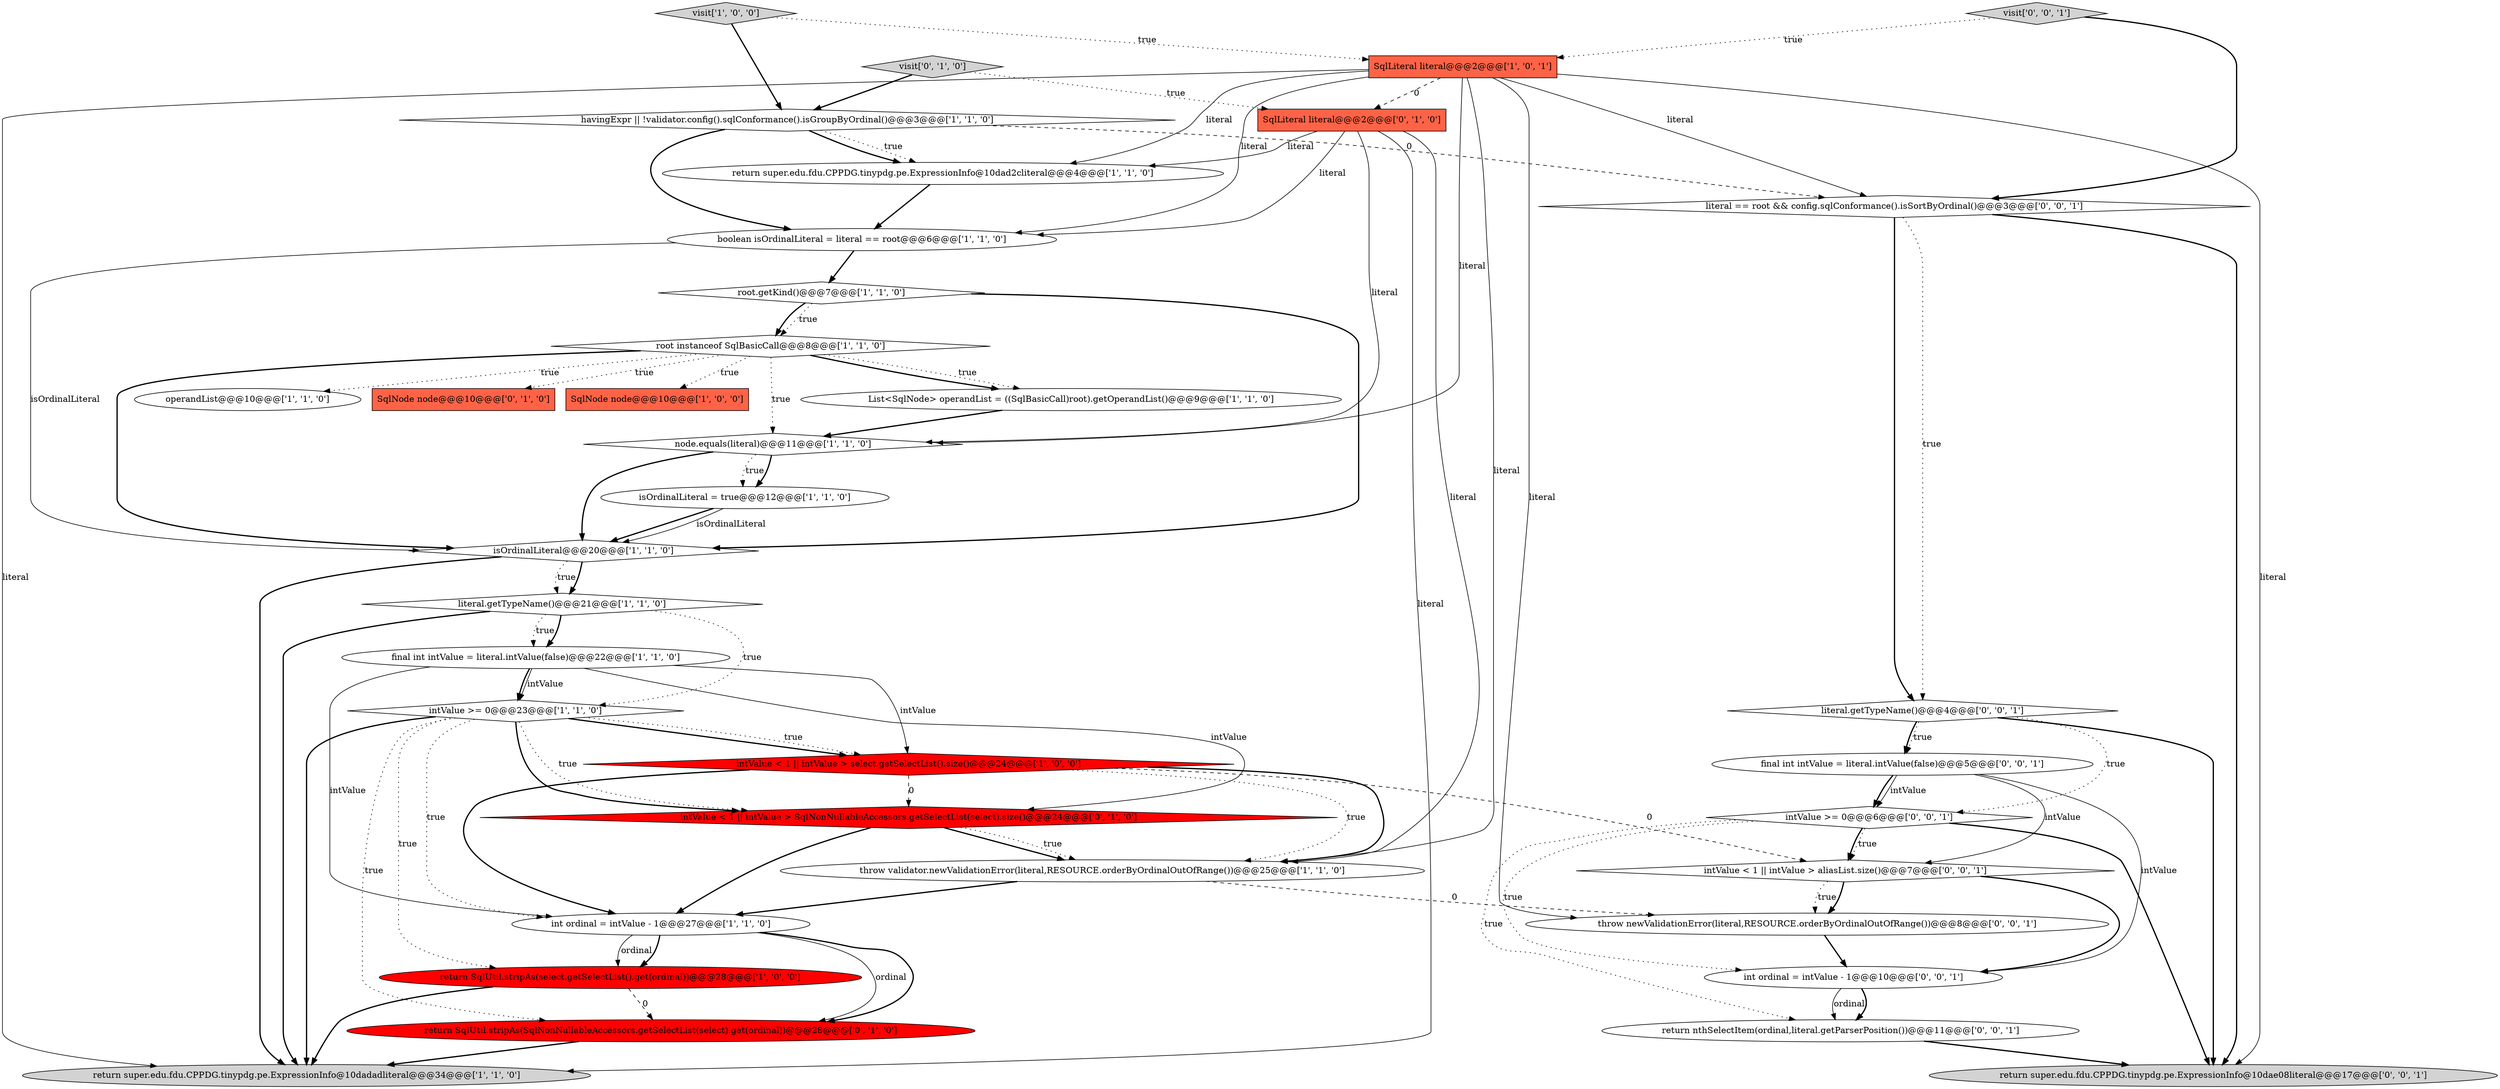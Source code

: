 digraph {
3 [style = filled, label = "root instanceof SqlBasicCall@@@8@@@['1', '1', '0']", fillcolor = white, shape = diamond image = "AAA0AAABBB1BBB"];
6 [style = filled, label = "return SqlUtil.stripAs(select.getSelectList().get(ordinal))@@@28@@@['1', '0', '0']", fillcolor = red, shape = ellipse image = "AAA1AAABBB1BBB"];
28 [style = filled, label = "intValue < 1 || intValue > aliasList.size()@@@7@@@['0', '0', '1']", fillcolor = white, shape = diamond image = "AAA0AAABBB3BBB"];
19 [style = filled, label = "intValue < 1 || intValue > select.getSelectList().size()@@@24@@@['1', '0', '0']", fillcolor = red, shape = diamond image = "AAA1AAABBB1BBB"];
20 [style = filled, label = "operandList@@@10@@@['1', '1', '0']", fillcolor = white, shape = ellipse image = "AAA0AAABBB1BBB"];
10 [style = filled, label = "visit['1', '0', '0']", fillcolor = lightgray, shape = diamond image = "AAA0AAABBB1BBB"];
26 [style = filled, label = "intValue >= 0@@@6@@@['0', '0', '1']", fillcolor = white, shape = diamond image = "AAA0AAABBB3BBB"];
22 [style = filled, label = "SqlNode node@@@10@@@['0', '1', '0']", fillcolor = tomato, shape = box image = "AAA0AAABBB2BBB"];
30 [style = filled, label = "int ordinal = intValue - 1@@@10@@@['0', '0', '1']", fillcolor = white, shape = ellipse image = "AAA0AAABBB3BBB"];
2 [style = filled, label = "literal.getTypeName()@@@21@@@['1', '1', '0']", fillcolor = white, shape = diamond image = "AAA0AAABBB1BBB"];
5 [style = filled, label = "isOrdinalLiteral = true@@@12@@@['1', '1', '0']", fillcolor = white, shape = ellipse image = "AAA0AAABBB1BBB"];
15 [style = filled, label = "SqlLiteral literal@@@2@@@['1', '0', '1']", fillcolor = tomato, shape = box image = "AAA0AAABBB1BBB"];
8 [style = filled, label = "return super.edu.fdu.CPPDG.tinypdg.pe.ExpressionInfo@10dad2cliteral@@@4@@@['1', '1', '0']", fillcolor = white, shape = ellipse image = "AAA0AAABBB1BBB"];
0 [style = filled, label = "SqlNode node@@@10@@@['1', '0', '0']", fillcolor = tomato, shape = box image = "AAA0AAABBB1BBB"];
12 [style = filled, label = "final int intValue = literal.intValue(false)@@@22@@@['1', '1', '0']", fillcolor = white, shape = ellipse image = "AAA0AAABBB1BBB"];
29 [style = filled, label = "literal == root && config.sqlConformance().isSortByOrdinal()@@@3@@@['0', '0', '1']", fillcolor = white, shape = diamond image = "AAA0AAABBB3BBB"];
35 [style = filled, label = "throw newValidationError(literal,RESOURCE.orderByOrdinalOutOfRange())@@@8@@@['0', '0', '1']", fillcolor = white, shape = ellipse image = "AAA0AAABBB3BBB"];
14 [style = filled, label = "boolean isOrdinalLiteral = literal == root@@@6@@@['1', '1', '0']", fillcolor = white, shape = ellipse image = "AAA0AAABBB1BBB"];
24 [style = filled, label = "intValue < 1 || intValue > SqlNonNullableAccessors.getSelectList(select).size()@@@24@@@['0', '1', '0']", fillcolor = red, shape = diamond image = "AAA1AAABBB2BBB"];
33 [style = filled, label = "visit['0', '0', '1']", fillcolor = lightgray, shape = diamond image = "AAA0AAABBB3BBB"];
11 [style = filled, label = "isOrdinalLiteral@@@20@@@['1', '1', '0']", fillcolor = white, shape = diamond image = "AAA0AAABBB1BBB"];
13 [style = filled, label = "throw validator.newValidationError(literal,RESOURCE.orderByOrdinalOutOfRange())@@@25@@@['1', '1', '0']", fillcolor = white, shape = ellipse image = "AAA0AAABBB1BBB"];
23 [style = filled, label = "visit['0', '1', '0']", fillcolor = lightgray, shape = diamond image = "AAA0AAABBB2BBB"];
32 [style = filled, label = "return super.edu.fdu.CPPDG.tinypdg.pe.ExpressionInfo@10dae08literal@@@17@@@['0', '0', '1']", fillcolor = lightgray, shape = ellipse image = "AAA0AAABBB3BBB"];
18 [style = filled, label = "List<SqlNode> operandList = ((SqlBasicCall)root).getOperandList()@@@9@@@['1', '1', '0']", fillcolor = white, shape = ellipse image = "AAA0AAABBB1BBB"];
17 [style = filled, label = "root.getKind()@@@7@@@['1', '1', '0']", fillcolor = white, shape = diamond image = "AAA0AAABBB1BBB"];
9 [style = filled, label = "return super.edu.fdu.CPPDG.tinypdg.pe.ExpressionInfo@10dadadliteral@@@34@@@['1', '1', '0']", fillcolor = lightgray, shape = ellipse image = "AAA0AAABBB1BBB"];
27 [style = filled, label = "final int intValue = literal.intValue(false)@@@5@@@['0', '0', '1']", fillcolor = white, shape = ellipse image = "AAA0AAABBB3BBB"];
4 [style = filled, label = "node.equals(literal)@@@11@@@['1', '1', '0']", fillcolor = white, shape = diamond image = "AAA0AAABBB1BBB"];
16 [style = filled, label = "int ordinal = intValue - 1@@@27@@@['1', '1', '0']", fillcolor = white, shape = ellipse image = "AAA0AAABBB1BBB"];
1 [style = filled, label = "intValue >= 0@@@23@@@['1', '1', '0']", fillcolor = white, shape = diamond image = "AAA0AAABBB1BBB"];
7 [style = filled, label = "havingExpr || !validator.config().sqlConformance().isGroupByOrdinal()@@@3@@@['1', '1', '0']", fillcolor = white, shape = diamond image = "AAA0AAABBB1BBB"];
25 [style = filled, label = "return SqlUtil.stripAs(SqlNonNullableAccessors.getSelectList(select).get(ordinal))@@@28@@@['0', '1', '0']", fillcolor = red, shape = ellipse image = "AAA1AAABBB2BBB"];
31 [style = filled, label = "return nthSelectItem(ordinal,literal.getParserPosition())@@@11@@@['0', '0', '1']", fillcolor = white, shape = ellipse image = "AAA0AAABBB3BBB"];
21 [style = filled, label = "SqlLiteral literal@@@2@@@['0', '1', '0']", fillcolor = tomato, shape = box image = "AAA1AAABBB2BBB"];
34 [style = filled, label = "literal.getTypeName()@@@4@@@['0', '0', '1']", fillcolor = white, shape = diamond image = "AAA0AAABBB3BBB"];
30->31 [style = solid, label="ordinal"];
15->9 [style = solid, label="literal"];
28->35 [style = dotted, label="true"];
14->17 [style = bold, label=""];
29->34 [style = bold, label=""];
7->8 [style = bold, label=""];
11->9 [style = bold, label=""];
21->13 [style = solid, label="literal"];
34->26 [style = dotted, label="true"];
7->14 [style = bold, label=""];
3->18 [style = bold, label=""];
15->13 [style = solid, label="literal"];
12->19 [style = solid, label="intValue"];
11->2 [style = dotted, label="true"];
16->6 [style = solid, label="ordinal"];
34->27 [style = dotted, label="true"];
26->30 [style = dotted, label="true"];
26->28 [style = dotted, label="true"];
3->0 [style = dotted, label="true"];
21->4 [style = solid, label="literal"];
1->6 [style = dotted, label="true"];
34->32 [style = bold, label=""];
26->28 [style = bold, label=""];
19->28 [style = dashed, label="0"];
15->8 [style = solid, label="literal"];
26->32 [style = bold, label=""];
28->30 [style = bold, label=""];
16->6 [style = bold, label=""];
23->21 [style = dotted, label="true"];
3->11 [style = bold, label=""];
2->9 [style = bold, label=""];
27->28 [style = solid, label="intValue"];
12->1 [style = bold, label=""];
10->7 [style = bold, label=""];
17->3 [style = dotted, label="true"];
13->16 [style = bold, label=""];
33->29 [style = bold, label=""];
28->35 [style = bold, label=""];
18->4 [style = bold, label=""];
19->13 [style = bold, label=""];
29->32 [style = bold, label=""];
3->18 [style = dotted, label="true"];
15->35 [style = solid, label="literal"];
2->12 [style = dotted, label="true"];
5->11 [style = bold, label=""];
23->7 [style = bold, label=""];
1->19 [style = bold, label=""];
7->8 [style = dotted, label="true"];
16->25 [style = solid, label="ordinal"];
24->13 [style = bold, label=""];
27->26 [style = bold, label=""];
24->13 [style = dotted, label="true"];
4->5 [style = dotted, label="true"];
21->8 [style = solid, label="literal"];
13->35 [style = dashed, label="0"];
29->34 [style = dotted, label="true"];
31->32 [style = bold, label=""];
25->9 [style = bold, label=""];
8->14 [style = bold, label=""];
15->21 [style = dashed, label="0"];
1->19 [style = dotted, label="true"];
1->9 [style = bold, label=""];
19->16 [style = bold, label=""];
27->26 [style = solid, label="intValue"];
26->31 [style = dotted, label="true"];
21->14 [style = solid, label="literal"];
30->31 [style = bold, label=""];
12->16 [style = solid, label="intValue"];
17->3 [style = bold, label=""];
15->32 [style = solid, label="literal"];
1->16 [style = dotted, label="true"];
19->24 [style = dashed, label="0"];
35->30 [style = bold, label=""];
4->5 [style = bold, label=""];
1->25 [style = dotted, label="true"];
27->30 [style = solid, label="intValue"];
21->9 [style = solid, label="literal"];
1->24 [style = dotted, label="true"];
3->4 [style = dotted, label="true"];
16->25 [style = bold, label=""];
12->1 [style = solid, label="intValue"];
19->13 [style = dotted, label="true"];
15->29 [style = solid, label="literal"];
11->2 [style = bold, label=""];
2->12 [style = bold, label=""];
10->15 [style = dotted, label="true"];
24->16 [style = bold, label=""];
6->25 [style = dashed, label="0"];
12->24 [style = solid, label="intValue"];
33->15 [style = dotted, label="true"];
2->1 [style = dotted, label="true"];
1->24 [style = bold, label=""];
5->11 [style = solid, label="isOrdinalLiteral"];
15->14 [style = solid, label="literal"];
3->22 [style = dotted, label="true"];
15->4 [style = solid, label="literal"];
7->29 [style = dashed, label="0"];
6->9 [style = bold, label=""];
4->11 [style = bold, label=""];
14->11 [style = solid, label="isOrdinalLiteral"];
3->20 [style = dotted, label="true"];
34->27 [style = bold, label=""];
17->11 [style = bold, label=""];
}
